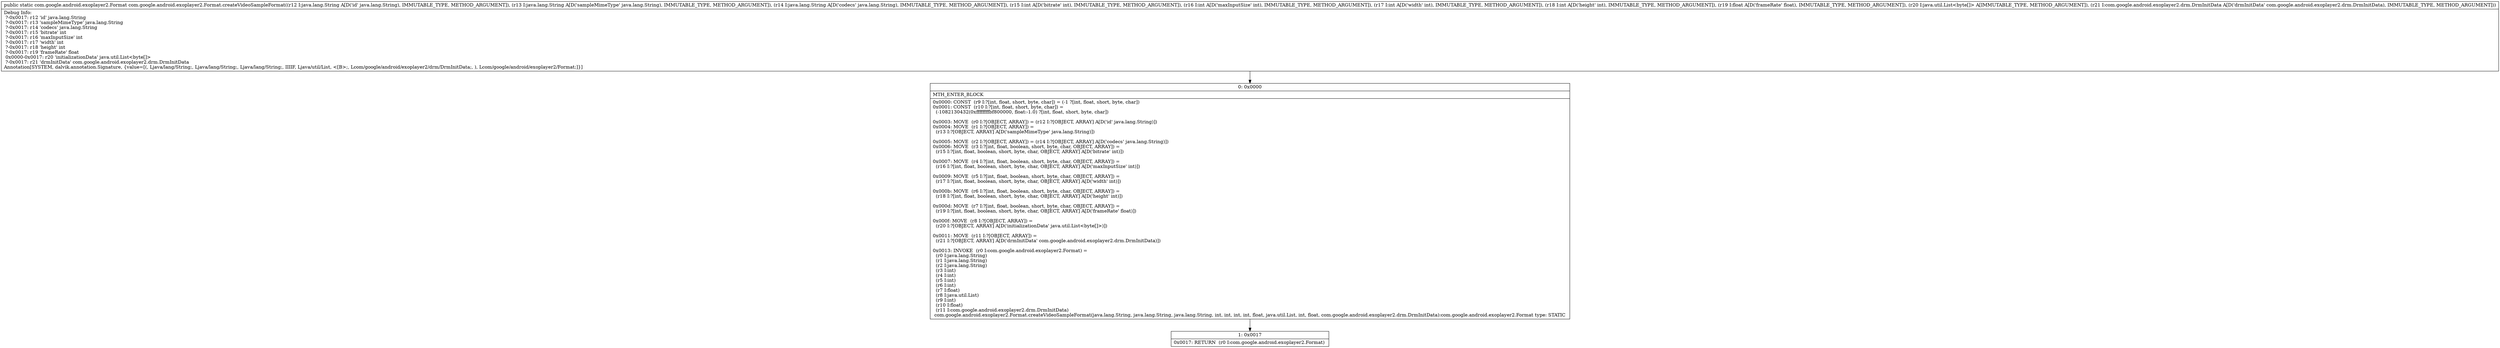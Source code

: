 digraph "CFG forcom.google.android.exoplayer2.Format.createVideoSampleFormat(Ljava\/lang\/String;Ljava\/lang\/String;Ljava\/lang\/String;IIIIFLjava\/util\/List;Lcom\/google\/android\/exoplayer2\/drm\/DrmInitData;)Lcom\/google\/android\/exoplayer2\/Format;" {
Node_0 [shape=record,label="{0\:\ 0x0000|MTH_ENTER_BLOCK\l|0x0000: CONST  (r9 I:?[int, float, short, byte, char]) = (\-1 ?[int, float, short, byte, char]) \l0x0001: CONST  (r10 I:?[int, float, short, byte, char]) = \l  (\-1082130432(0xffffffffbf800000, float:\-1.0) ?[int, float, short, byte, char])\l \l0x0003: MOVE  (r0 I:?[OBJECT, ARRAY]) = (r12 I:?[OBJECT, ARRAY] A[D('id' java.lang.String)]) \l0x0004: MOVE  (r1 I:?[OBJECT, ARRAY]) = \l  (r13 I:?[OBJECT, ARRAY] A[D('sampleMimeType' java.lang.String)])\l \l0x0005: MOVE  (r2 I:?[OBJECT, ARRAY]) = (r14 I:?[OBJECT, ARRAY] A[D('codecs' java.lang.String)]) \l0x0006: MOVE  (r3 I:?[int, float, boolean, short, byte, char, OBJECT, ARRAY]) = \l  (r15 I:?[int, float, boolean, short, byte, char, OBJECT, ARRAY] A[D('bitrate' int)])\l \l0x0007: MOVE  (r4 I:?[int, float, boolean, short, byte, char, OBJECT, ARRAY]) = \l  (r16 I:?[int, float, boolean, short, byte, char, OBJECT, ARRAY] A[D('maxInputSize' int)])\l \l0x0009: MOVE  (r5 I:?[int, float, boolean, short, byte, char, OBJECT, ARRAY]) = \l  (r17 I:?[int, float, boolean, short, byte, char, OBJECT, ARRAY] A[D('width' int)])\l \l0x000b: MOVE  (r6 I:?[int, float, boolean, short, byte, char, OBJECT, ARRAY]) = \l  (r18 I:?[int, float, boolean, short, byte, char, OBJECT, ARRAY] A[D('height' int)])\l \l0x000d: MOVE  (r7 I:?[int, float, boolean, short, byte, char, OBJECT, ARRAY]) = \l  (r19 I:?[int, float, boolean, short, byte, char, OBJECT, ARRAY] A[D('frameRate' float)])\l \l0x000f: MOVE  (r8 I:?[OBJECT, ARRAY]) = \l  (r20 I:?[OBJECT, ARRAY] A[D('initializationData' java.util.List\<byte[]\>)])\l \l0x0011: MOVE  (r11 I:?[OBJECT, ARRAY]) = \l  (r21 I:?[OBJECT, ARRAY] A[D('drmInitData' com.google.android.exoplayer2.drm.DrmInitData)])\l \l0x0013: INVOKE  (r0 I:com.google.android.exoplayer2.Format) = \l  (r0 I:java.lang.String)\l  (r1 I:java.lang.String)\l  (r2 I:java.lang.String)\l  (r3 I:int)\l  (r4 I:int)\l  (r5 I:int)\l  (r6 I:int)\l  (r7 I:float)\l  (r8 I:java.util.List)\l  (r9 I:int)\l  (r10 I:float)\l  (r11 I:com.google.android.exoplayer2.drm.DrmInitData)\l com.google.android.exoplayer2.Format.createVideoSampleFormat(java.lang.String, java.lang.String, java.lang.String, int, int, int, int, float, java.util.List, int, float, com.google.android.exoplayer2.drm.DrmInitData):com.google.android.exoplayer2.Format type: STATIC \l}"];
Node_1 [shape=record,label="{1\:\ 0x0017|0x0017: RETURN  (r0 I:com.google.android.exoplayer2.Format) \l}"];
MethodNode[shape=record,label="{public static com.google.android.exoplayer2.Format com.google.android.exoplayer2.Format.createVideoSampleFormat((r12 I:java.lang.String A[D('id' java.lang.String), IMMUTABLE_TYPE, METHOD_ARGUMENT]), (r13 I:java.lang.String A[D('sampleMimeType' java.lang.String), IMMUTABLE_TYPE, METHOD_ARGUMENT]), (r14 I:java.lang.String A[D('codecs' java.lang.String), IMMUTABLE_TYPE, METHOD_ARGUMENT]), (r15 I:int A[D('bitrate' int), IMMUTABLE_TYPE, METHOD_ARGUMENT]), (r16 I:int A[D('maxInputSize' int), IMMUTABLE_TYPE, METHOD_ARGUMENT]), (r17 I:int A[D('width' int), IMMUTABLE_TYPE, METHOD_ARGUMENT]), (r18 I:int A[D('height' int), IMMUTABLE_TYPE, METHOD_ARGUMENT]), (r19 I:float A[D('frameRate' float), IMMUTABLE_TYPE, METHOD_ARGUMENT]), (r20 I:java.util.List\<byte[]\> A[IMMUTABLE_TYPE, METHOD_ARGUMENT]), (r21 I:com.google.android.exoplayer2.drm.DrmInitData A[D('drmInitData' com.google.android.exoplayer2.drm.DrmInitData), IMMUTABLE_TYPE, METHOD_ARGUMENT]))  | Debug Info:\l  ?\-0x0017: r12 'id' java.lang.String\l  ?\-0x0017: r13 'sampleMimeType' java.lang.String\l  ?\-0x0017: r14 'codecs' java.lang.String\l  ?\-0x0017: r15 'bitrate' int\l  ?\-0x0017: r16 'maxInputSize' int\l  ?\-0x0017: r17 'width' int\l  ?\-0x0017: r18 'height' int\l  ?\-0x0017: r19 'frameRate' float\l  0x0000\-0x0017: r20 'initializationData' java.util.List\<byte[]\>\l  ?\-0x0017: r21 'drmInitData' com.google.android.exoplayer2.drm.DrmInitData\lAnnotation[SYSTEM, dalvik.annotation.Signature, \{value=[(, Ljava\/lang\/String;, Ljava\/lang\/String;, Ljava\/lang\/String;, IIIIF, Ljava\/util\/List, \<[B\>;, Lcom\/google\/android\/exoplayer2\/drm\/DrmInitData;, ), Lcom\/google\/android\/exoplayer2\/Format;]\}]\l}"];
MethodNode -> Node_0;
Node_0 -> Node_1;
}

